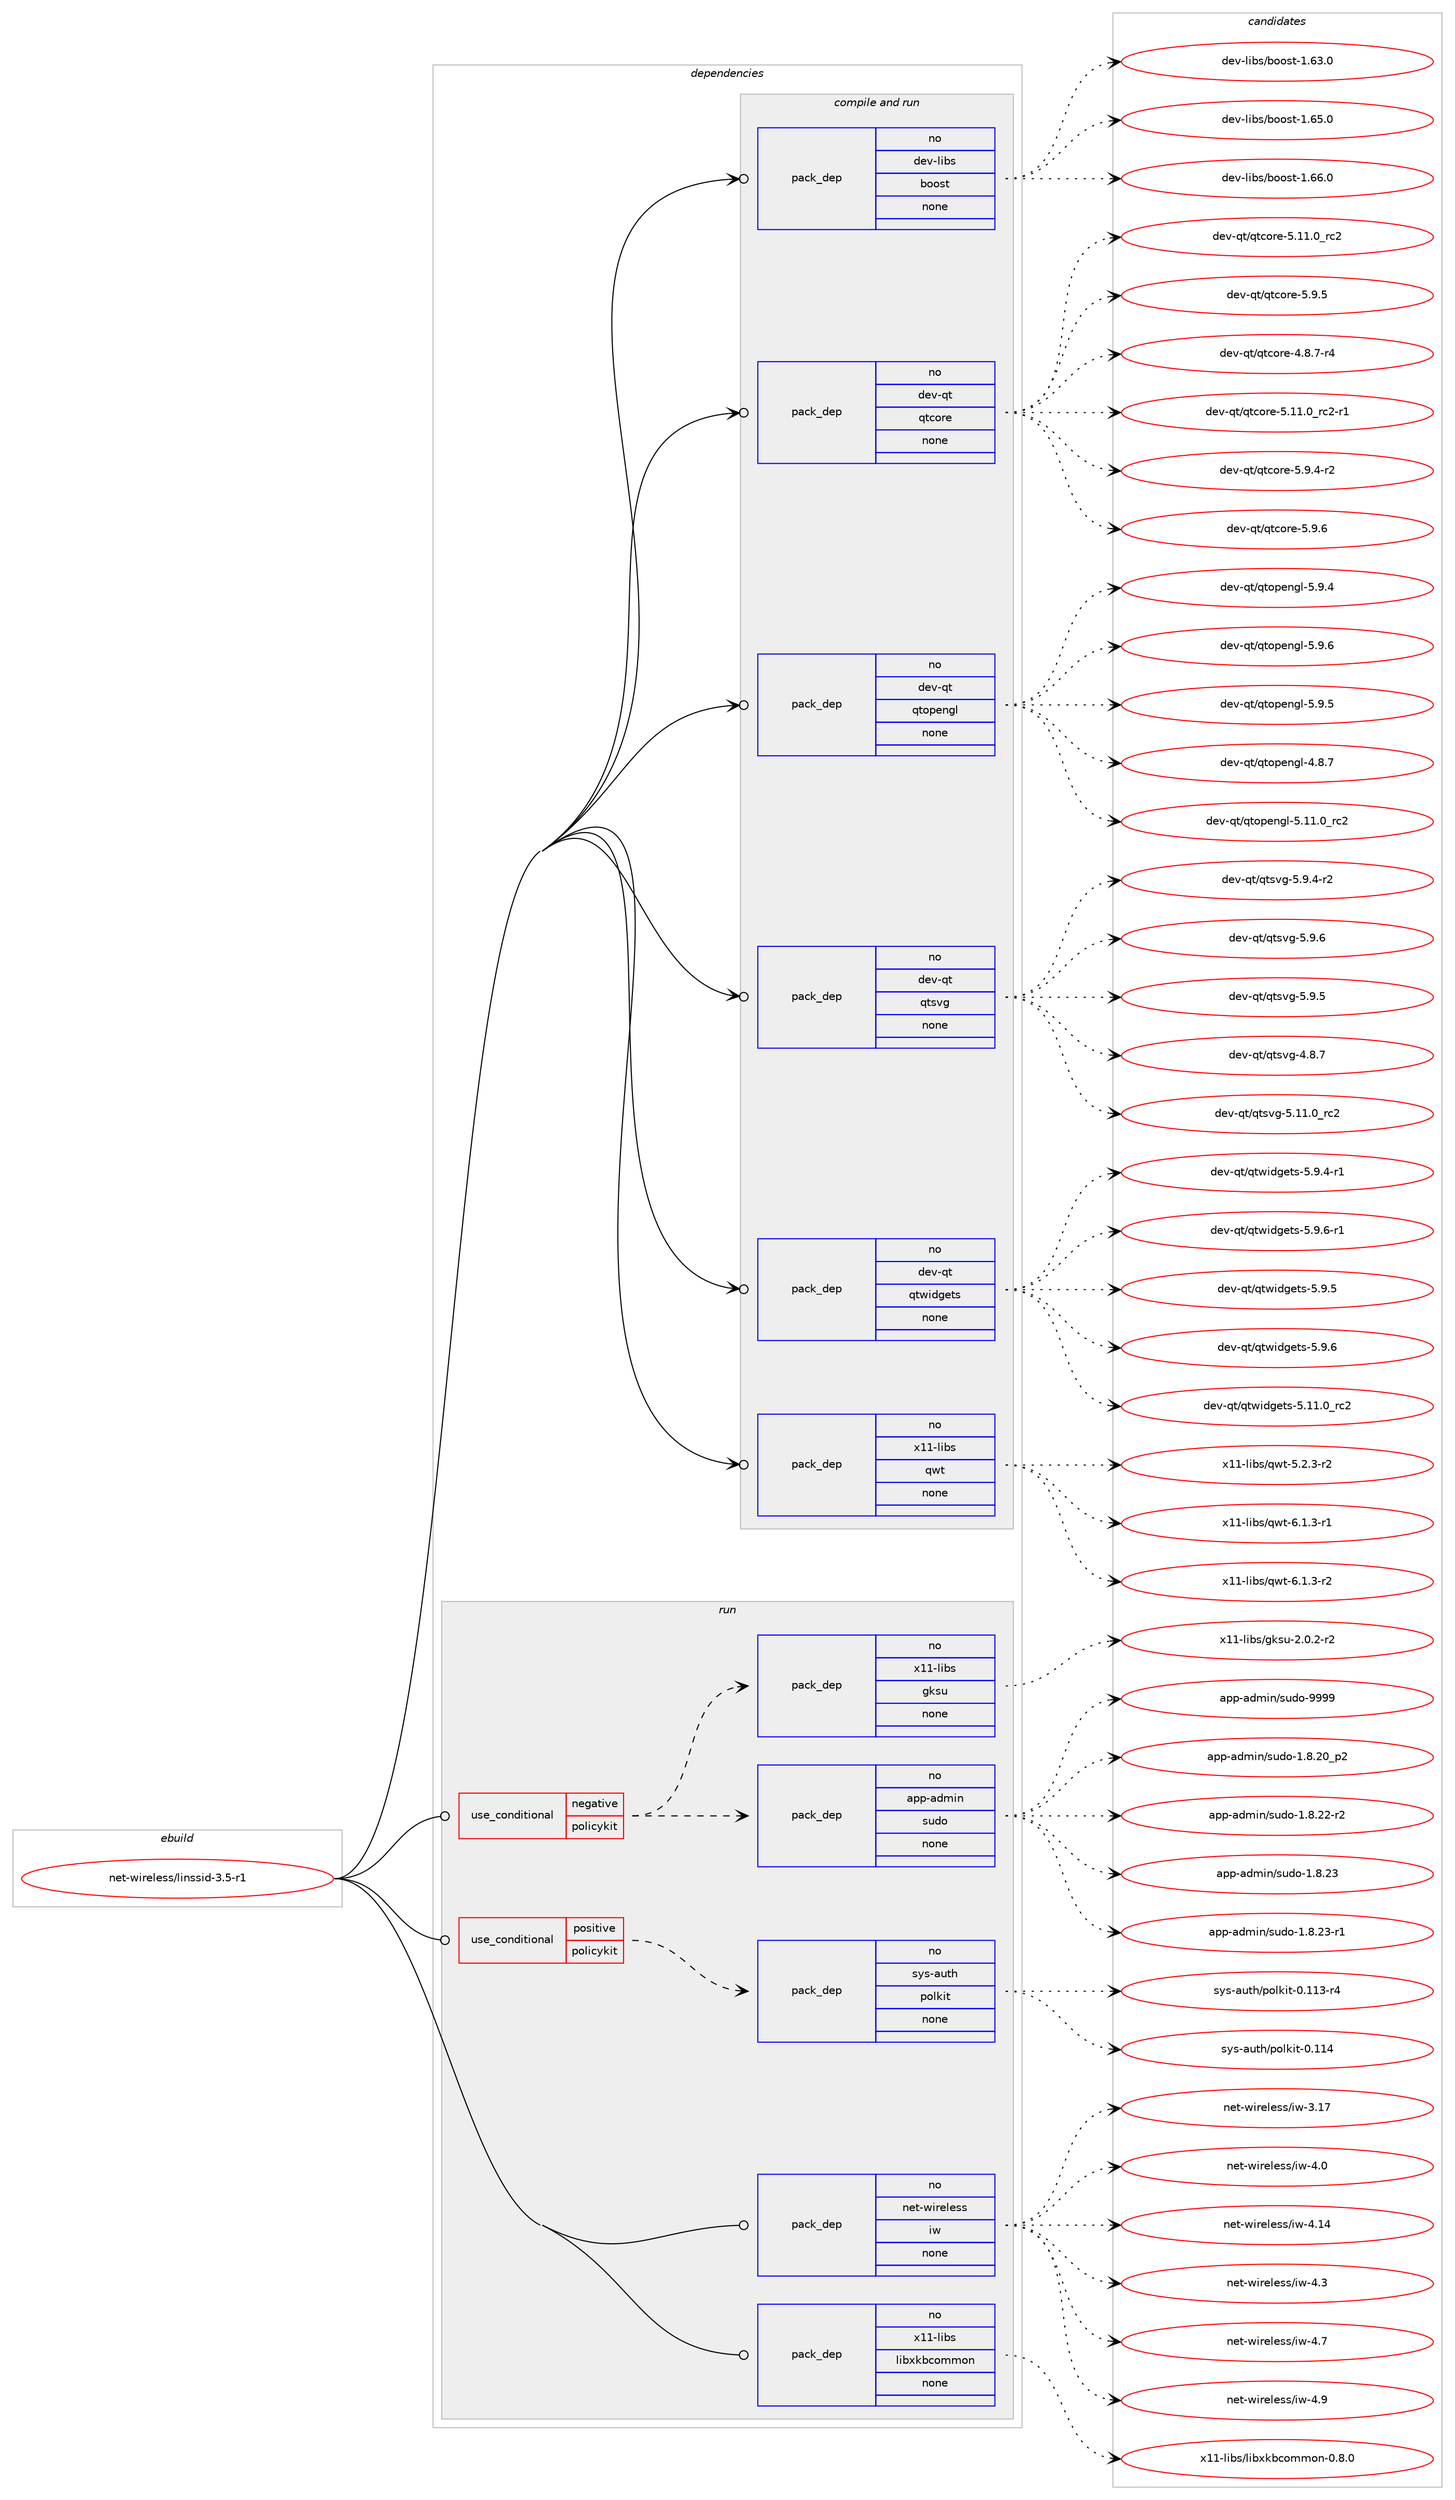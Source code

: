 digraph prolog {

# *************
# Graph options
# *************

newrank=true;
concentrate=true;
compound=true;
graph [rankdir=LR,fontname=Helvetica,fontsize=10,ranksep=1.5];#, ranksep=2.5, nodesep=0.2];
edge  [arrowhead=vee];
node  [fontname=Helvetica,fontsize=10];

# **********
# The ebuild
# **********

subgraph cluster_leftcol {
color=gray;
rank=same;
label=<<i>ebuild</i>>;
id [label="net-wireless/linssid-3.5-r1", color=red, width=4, href="../net-wireless/linssid-3.5-r1.svg"];
}

# ****************
# The dependencies
# ****************

subgraph cluster_midcol {
color=gray;
label=<<i>dependencies</i>>;
subgraph cluster_compile {
fillcolor="#eeeeee";
style=filled;
label=<<i>compile</i>>;
}
subgraph cluster_compileandrun {
fillcolor="#eeeeee";
style=filled;
label=<<i>compile and run</i>>;
subgraph pack1550 {
dependency2285 [label=<<TABLE BORDER="0" CELLBORDER="1" CELLSPACING="0" CELLPADDING="4" WIDTH="220"><TR><TD ROWSPAN="6" CELLPADDING="30">pack_dep</TD></TR><TR><TD WIDTH="110">no</TD></TR><TR><TD>dev-libs</TD></TR><TR><TD>boost</TD></TR><TR><TD>none</TD></TR><TR><TD></TD></TR></TABLE>>, shape=none, color=blue];
}
id:e -> dependency2285:w [weight=20,style="solid",arrowhead="odotvee"];
subgraph pack1551 {
dependency2286 [label=<<TABLE BORDER="0" CELLBORDER="1" CELLSPACING="0" CELLPADDING="4" WIDTH="220"><TR><TD ROWSPAN="6" CELLPADDING="30">pack_dep</TD></TR><TR><TD WIDTH="110">no</TD></TR><TR><TD>dev-qt</TD></TR><TR><TD>qtcore</TD></TR><TR><TD>none</TD></TR><TR><TD></TD></TR></TABLE>>, shape=none, color=blue];
}
id:e -> dependency2286:w [weight=20,style="solid",arrowhead="odotvee"];
subgraph pack1552 {
dependency2287 [label=<<TABLE BORDER="0" CELLBORDER="1" CELLSPACING="0" CELLPADDING="4" WIDTH="220"><TR><TD ROWSPAN="6" CELLPADDING="30">pack_dep</TD></TR><TR><TD WIDTH="110">no</TD></TR><TR><TD>dev-qt</TD></TR><TR><TD>qtopengl</TD></TR><TR><TD>none</TD></TR><TR><TD></TD></TR></TABLE>>, shape=none, color=blue];
}
id:e -> dependency2287:w [weight=20,style="solid",arrowhead="odotvee"];
subgraph pack1553 {
dependency2288 [label=<<TABLE BORDER="0" CELLBORDER="1" CELLSPACING="0" CELLPADDING="4" WIDTH="220"><TR><TD ROWSPAN="6" CELLPADDING="30">pack_dep</TD></TR><TR><TD WIDTH="110">no</TD></TR><TR><TD>dev-qt</TD></TR><TR><TD>qtsvg</TD></TR><TR><TD>none</TD></TR><TR><TD></TD></TR></TABLE>>, shape=none, color=blue];
}
id:e -> dependency2288:w [weight=20,style="solid",arrowhead="odotvee"];
subgraph pack1554 {
dependency2289 [label=<<TABLE BORDER="0" CELLBORDER="1" CELLSPACING="0" CELLPADDING="4" WIDTH="220"><TR><TD ROWSPAN="6" CELLPADDING="30">pack_dep</TD></TR><TR><TD WIDTH="110">no</TD></TR><TR><TD>dev-qt</TD></TR><TR><TD>qtwidgets</TD></TR><TR><TD>none</TD></TR><TR><TD></TD></TR></TABLE>>, shape=none, color=blue];
}
id:e -> dependency2289:w [weight=20,style="solid",arrowhead="odotvee"];
subgraph pack1555 {
dependency2290 [label=<<TABLE BORDER="0" CELLBORDER="1" CELLSPACING="0" CELLPADDING="4" WIDTH="220"><TR><TD ROWSPAN="6" CELLPADDING="30">pack_dep</TD></TR><TR><TD WIDTH="110">no</TD></TR><TR><TD>x11-libs</TD></TR><TR><TD>qwt</TD></TR><TR><TD>none</TD></TR><TR><TD></TD></TR></TABLE>>, shape=none, color=blue];
}
id:e -> dependency2290:w [weight=20,style="solid",arrowhead="odotvee"];
}
subgraph cluster_run {
fillcolor="#eeeeee";
style=filled;
label=<<i>run</i>>;
subgraph cond695 {
dependency2291 [label=<<TABLE BORDER="0" CELLBORDER="1" CELLSPACING="0" CELLPADDING="4"><TR><TD ROWSPAN="3" CELLPADDING="10">use_conditional</TD></TR><TR><TD>negative</TD></TR><TR><TD>policykit</TD></TR></TABLE>>, shape=none, color=red];
subgraph pack1556 {
dependency2292 [label=<<TABLE BORDER="0" CELLBORDER="1" CELLSPACING="0" CELLPADDING="4" WIDTH="220"><TR><TD ROWSPAN="6" CELLPADDING="30">pack_dep</TD></TR><TR><TD WIDTH="110">no</TD></TR><TR><TD>app-admin</TD></TR><TR><TD>sudo</TD></TR><TR><TD>none</TD></TR><TR><TD></TD></TR></TABLE>>, shape=none, color=blue];
}
dependency2291:e -> dependency2292:w [weight=20,style="dashed",arrowhead="vee"];
subgraph pack1557 {
dependency2293 [label=<<TABLE BORDER="0" CELLBORDER="1" CELLSPACING="0" CELLPADDING="4" WIDTH="220"><TR><TD ROWSPAN="6" CELLPADDING="30">pack_dep</TD></TR><TR><TD WIDTH="110">no</TD></TR><TR><TD>x11-libs</TD></TR><TR><TD>gksu</TD></TR><TR><TD>none</TD></TR><TR><TD></TD></TR></TABLE>>, shape=none, color=blue];
}
dependency2291:e -> dependency2293:w [weight=20,style="dashed",arrowhead="vee"];
}
id:e -> dependency2291:w [weight=20,style="solid",arrowhead="odot"];
subgraph cond696 {
dependency2294 [label=<<TABLE BORDER="0" CELLBORDER="1" CELLSPACING="0" CELLPADDING="4"><TR><TD ROWSPAN="3" CELLPADDING="10">use_conditional</TD></TR><TR><TD>positive</TD></TR><TR><TD>policykit</TD></TR></TABLE>>, shape=none, color=red];
subgraph pack1558 {
dependency2295 [label=<<TABLE BORDER="0" CELLBORDER="1" CELLSPACING="0" CELLPADDING="4" WIDTH="220"><TR><TD ROWSPAN="6" CELLPADDING="30">pack_dep</TD></TR><TR><TD WIDTH="110">no</TD></TR><TR><TD>sys-auth</TD></TR><TR><TD>polkit</TD></TR><TR><TD>none</TD></TR><TR><TD></TD></TR></TABLE>>, shape=none, color=blue];
}
dependency2294:e -> dependency2295:w [weight=20,style="dashed",arrowhead="vee"];
}
id:e -> dependency2294:w [weight=20,style="solid",arrowhead="odot"];
subgraph pack1559 {
dependency2296 [label=<<TABLE BORDER="0" CELLBORDER="1" CELLSPACING="0" CELLPADDING="4" WIDTH="220"><TR><TD ROWSPAN="6" CELLPADDING="30">pack_dep</TD></TR><TR><TD WIDTH="110">no</TD></TR><TR><TD>net-wireless</TD></TR><TR><TD>iw</TD></TR><TR><TD>none</TD></TR><TR><TD></TD></TR></TABLE>>, shape=none, color=blue];
}
id:e -> dependency2296:w [weight=20,style="solid",arrowhead="odot"];
subgraph pack1560 {
dependency2297 [label=<<TABLE BORDER="0" CELLBORDER="1" CELLSPACING="0" CELLPADDING="4" WIDTH="220"><TR><TD ROWSPAN="6" CELLPADDING="30">pack_dep</TD></TR><TR><TD WIDTH="110">no</TD></TR><TR><TD>x11-libs</TD></TR><TR><TD>libxkbcommon</TD></TR><TR><TD>none</TD></TR><TR><TD></TD></TR></TABLE>>, shape=none, color=blue];
}
id:e -> dependency2297:w [weight=20,style="solid",arrowhead="odot"];
}
}

# **************
# The candidates
# **************

subgraph cluster_choices {
rank=same;
color=gray;
label=<<i>candidates</i>>;

subgraph choice1550 {
color=black;
nodesep=1;
choice1001011184510810598115479811111111511645494654514648 [label="dev-libs/boost-1.63.0", color=red, width=4,href="../dev-libs/boost-1.63.0.svg"];
choice1001011184510810598115479811111111511645494654534648 [label="dev-libs/boost-1.65.0", color=red, width=4,href="../dev-libs/boost-1.65.0.svg"];
choice1001011184510810598115479811111111511645494654544648 [label="dev-libs/boost-1.66.0", color=red, width=4,href="../dev-libs/boost-1.66.0.svg"];
dependency2285:e -> choice1001011184510810598115479811111111511645494654514648:w [style=dotted,weight="100"];
dependency2285:e -> choice1001011184510810598115479811111111511645494654534648:w [style=dotted,weight="100"];
dependency2285:e -> choice1001011184510810598115479811111111511645494654544648:w [style=dotted,weight="100"];
}
subgraph choice1551 {
color=black;
nodesep=1;
choice10010111845113116471131169911111410145534649494648951149950 [label="dev-qt/qtcore-5.11.0_rc2", color=red, width=4,href="../dev-qt/qtcore-5.11.0_rc2.svg"];
choice100101118451131164711311699111114101455346574653 [label="dev-qt/qtcore-5.9.5", color=red, width=4,href="../dev-qt/qtcore-5.9.5.svg"];
choice1001011184511311647113116991111141014552465646554511452 [label="dev-qt/qtcore-4.8.7-r4", color=red, width=4,href="../dev-qt/qtcore-4.8.7-r4.svg"];
choice100101118451131164711311699111114101455346494946489511499504511449 [label="dev-qt/qtcore-5.11.0_rc2-r1", color=red, width=4,href="../dev-qt/qtcore-5.11.0_rc2-r1.svg"];
choice1001011184511311647113116991111141014553465746524511450 [label="dev-qt/qtcore-5.9.4-r2", color=red, width=4,href="../dev-qt/qtcore-5.9.4-r2.svg"];
choice100101118451131164711311699111114101455346574654 [label="dev-qt/qtcore-5.9.6", color=red, width=4,href="../dev-qt/qtcore-5.9.6.svg"];
dependency2286:e -> choice10010111845113116471131169911111410145534649494648951149950:w [style=dotted,weight="100"];
dependency2286:e -> choice100101118451131164711311699111114101455346574653:w [style=dotted,weight="100"];
dependency2286:e -> choice1001011184511311647113116991111141014552465646554511452:w [style=dotted,weight="100"];
dependency2286:e -> choice100101118451131164711311699111114101455346494946489511499504511449:w [style=dotted,weight="100"];
dependency2286:e -> choice1001011184511311647113116991111141014553465746524511450:w [style=dotted,weight="100"];
dependency2286:e -> choice100101118451131164711311699111114101455346574654:w [style=dotted,weight="100"];
}
subgraph choice1552 {
color=black;
nodesep=1;
choice1001011184511311647113116111112101110103108455346574653 [label="dev-qt/qtopengl-5.9.5", color=red, width=4,href="../dev-qt/qtopengl-5.9.5.svg"];
choice1001011184511311647113116111112101110103108455246564655 [label="dev-qt/qtopengl-4.8.7", color=red, width=4,href="../dev-qt/qtopengl-4.8.7.svg"];
choice100101118451131164711311611111210111010310845534649494648951149950 [label="dev-qt/qtopengl-5.11.0_rc2", color=red, width=4,href="../dev-qt/qtopengl-5.11.0_rc2.svg"];
choice1001011184511311647113116111112101110103108455346574652 [label="dev-qt/qtopengl-5.9.4", color=red, width=4,href="../dev-qt/qtopengl-5.9.4.svg"];
choice1001011184511311647113116111112101110103108455346574654 [label="dev-qt/qtopengl-5.9.6", color=red, width=4,href="../dev-qt/qtopengl-5.9.6.svg"];
dependency2287:e -> choice1001011184511311647113116111112101110103108455346574653:w [style=dotted,weight="100"];
dependency2287:e -> choice1001011184511311647113116111112101110103108455246564655:w [style=dotted,weight="100"];
dependency2287:e -> choice100101118451131164711311611111210111010310845534649494648951149950:w [style=dotted,weight="100"];
dependency2287:e -> choice1001011184511311647113116111112101110103108455346574652:w [style=dotted,weight="100"];
dependency2287:e -> choice1001011184511311647113116111112101110103108455346574654:w [style=dotted,weight="100"];
}
subgraph choice1553 {
color=black;
nodesep=1;
choice1001011184511311647113116115118103455346574653 [label="dev-qt/qtsvg-5.9.5", color=red, width=4,href="../dev-qt/qtsvg-5.9.5.svg"];
choice1001011184511311647113116115118103455246564655 [label="dev-qt/qtsvg-4.8.7", color=red, width=4,href="../dev-qt/qtsvg-4.8.7.svg"];
choice100101118451131164711311611511810345534649494648951149950 [label="dev-qt/qtsvg-5.11.0_rc2", color=red, width=4,href="../dev-qt/qtsvg-5.11.0_rc2.svg"];
choice10010111845113116471131161151181034553465746524511450 [label="dev-qt/qtsvg-5.9.4-r2", color=red, width=4,href="../dev-qt/qtsvg-5.9.4-r2.svg"];
choice1001011184511311647113116115118103455346574654 [label="dev-qt/qtsvg-5.9.6", color=red, width=4,href="../dev-qt/qtsvg-5.9.6.svg"];
dependency2288:e -> choice1001011184511311647113116115118103455346574653:w [style=dotted,weight="100"];
dependency2288:e -> choice1001011184511311647113116115118103455246564655:w [style=dotted,weight="100"];
dependency2288:e -> choice100101118451131164711311611511810345534649494648951149950:w [style=dotted,weight="100"];
dependency2288:e -> choice10010111845113116471131161151181034553465746524511450:w [style=dotted,weight="100"];
dependency2288:e -> choice1001011184511311647113116115118103455346574654:w [style=dotted,weight="100"];
}
subgraph choice1554 {
color=black;
nodesep=1;
choice1001011184511311647113116119105100103101116115455346574653 [label="dev-qt/qtwidgets-5.9.5", color=red, width=4,href="../dev-qt/qtwidgets-5.9.5.svg"];
choice1001011184511311647113116119105100103101116115455346574654 [label="dev-qt/qtwidgets-5.9.6", color=red, width=4,href="../dev-qt/qtwidgets-5.9.6.svg"];
choice100101118451131164711311611910510010310111611545534649494648951149950 [label="dev-qt/qtwidgets-5.11.0_rc2", color=red, width=4,href="../dev-qt/qtwidgets-5.11.0_rc2.svg"];
choice10010111845113116471131161191051001031011161154553465746524511449 [label="dev-qt/qtwidgets-5.9.4-r1", color=red, width=4,href="../dev-qt/qtwidgets-5.9.4-r1.svg"];
choice10010111845113116471131161191051001031011161154553465746544511449 [label="dev-qt/qtwidgets-5.9.6-r1", color=red, width=4,href="../dev-qt/qtwidgets-5.9.6-r1.svg"];
dependency2289:e -> choice1001011184511311647113116119105100103101116115455346574653:w [style=dotted,weight="100"];
dependency2289:e -> choice1001011184511311647113116119105100103101116115455346574654:w [style=dotted,weight="100"];
dependency2289:e -> choice100101118451131164711311611910510010310111611545534649494648951149950:w [style=dotted,weight="100"];
dependency2289:e -> choice10010111845113116471131161191051001031011161154553465746524511449:w [style=dotted,weight="100"];
dependency2289:e -> choice10010111845113116471131161191051001031011161154553465746544511449:w [style=dotted,weight="100"];
}
subgraph choice1555 {
color=black;
nodesep=1;
choice12049494510810598115471131191164553465046514511450 [label="x11-libs/qwt-5.2.3-r2", color=red, width=4,href="../x11-libs/qwt-5.2.3-r2.svg"];
choice12049494510810598115471131191164554464946514511449 [label="x11-libs/qwt-6.1.3-r1", color=red, width=4,href="../x11-libs/qwt-6.1.3-r1.svg"];
choice12049494510810598115471131191164554464946514511450 [label="x11-libs/qwt-6.1.3-r2", color=red, width=4,href="../x11-libs/qwt-6.1.3-r2.svg"];
dependency2290:e -> choice12049494510810598115471131191164553465046514511450:w [style=dotted,weight="100"];
dependency2290:e -> choice12049494510810598115471131191164554464946514511449:w [style=dotted,weight="100"];
dependency2290:e -> choice12049494510810598115471131191164554464946514511450:w [style=dotted,weight="100"];
}
subgraph choice1556 {
color=black;
nodesep=1;
choice97112112459710010910511047115117100111454946564650489511250 [label="app-admin/sudo-1.8.20_p2", color=red, width=4,href="../app-admin/sudo-1.8.20_p2.svg"];
choice97112112459710010910511047115117100111454946564650504511450 [label="app-admin/sudo-1.8.22-r2", color=red, width=4,href="../app-admin/sudo-1.8.22-r2.svg"];
choice9711211245971001091051104711511710011145494656465051 [label="app-admin/sudo-1.8.23", color=red, width=4,href="../app-admin/sudo-1.8.23.svg"];
choice97112112459710010910511047115117100111454946564650514511449 [label="app-admin/sudo-1.8.23-r1", color=red, width=4,href="../app-admin/sudo-1.8.23-r1.svg"];
choice971121124597100109105110471151171001114557575757 [label="app-admin/sudo-9999", color=red, width=4,href="../app-admin/sudo-9999.svg"];
dependency2292:e -> choice97112112459710010910511047115117100111454946564650489511250:w [style=dotted,weight="100"];
dependency2292:e -> choice97112112459710010910511047115117100111454946564650504511450:w [style=dotted,weight="100"];
dependency2292:e -> choice9711211245971001091051104711511710011145494656465051:w [style=dotted,weight="100"];
dependency2292:e -> choice97112112459710010910511047115117100111454946564650514511449:w [style=dotted,weight="100"];
dependency2292:e -> choice971121124597100109105110471151171001114557575757:w [style=dotted,weight="100"];
}
subgraph choice1557 {
color=black;
nodesep=1;
choice12049494510810598115471031071151174550464846504511450 [label="x11-libs/gksu-2.0.2-r2", color=red, width=4,href="../x11-libs/gksu-2.0.2-r2.svg"];
dependency2293:e -> choice12049494510810598115471031071151174550464846504511450:w [style=dotted,weight="100"];
}
subgraph choice1558 {
color=black;
nodesep=1;
choice1151211154597117116104471121111081071051164548464949514511452 [label="sys-auth/polkit-0.113-r4", color=red, width=4,href="../sys-auth/polkit-0.113-r4.svg"];
choice115121115459711711610447112111108107105116454846494952 [label="sys-auth/polkit-0.114", color=red, width=4,href="../sys-auth/polkit-0.114.svg"];
dependency2295:e -> choice1151211154597117116104471121111081071051164548464949514511452:w [style=dotted,weight="100"];
dependency2295:e -> choice115121115459711711610447112111108107105116454846494952:w [style=dotted,weight="100"];
}
subgraph choice1559 {
color=black;
nodesep=1;
choice11010111645119105114101108101115115471051194551464955 [label="net-wireless/iw-3.17", color=red, width=4,href="../net-wireless/iw-3.17.svg"];
choice110101116451191051141011081011151154710511945524648 [label="net-wireless/iw-4.0", color=red, width=4,href="../net-wireless/iw-4.0.svg"];
choice11010111645119105114101108101115115471051194552464952 [label="net-wireless/iw-4.14", color=red, width=4,href="../net-wireless/iw-4.14.svg"];
choice110101116451191051141011081011151154710511945524651 [label="net-wireless/iw-4.3", color=red, width=4,href="../net-wireless/iw-4.3.svg"];
choice110101116451191051141011081011151154710511945524655 [label="net-wireless/iw-4.7", color=red, width=4,href="../net-wireless/iw-4.7.svg"];
choice110101116451191051141011081011151154710511945524657 [label="net-wireless/iw-4.9", color=red, width=4,href="../net-wireless/iw-4.9.svg"];
dependency2296:e -> choice11010111645119105114101108101115115471051194551464955:w [style=dotted,weight="100"];
dependency2296:e -> choice110101116451191051141011081011151154710511945524648:w [style=dotted,weight="100"];
dependency2296:e -> choice11010111645119105114101108101115115471051194552464952:w [style=dotted,weight="100"];
dependency2296:e -> choice110101116451191051141011081011151154710511945524651:w [style=dotted,weight="100"];
dependency2296:e -> choice110101116451191051141011081011151154710511945524655:w [style=dotted,weight="100"];
dependency2296:e -> choice110101116451191051141011081011151154710511945524657:w [style=dotted,weight="100"];
}
subgraph choice1560 {
color=black;
nodesep=1;
choice1204949451081059811547108105981201079899111109109111110454846564648 [label="x11-libs/libxkbcommon-0.8.0", color=red, width=4,href="../x11-libs/libxkbcommon-0.8.0.svg"];
dependency2297:e -> choice1204949451081059811547108105981201079899111109109111110454846564648:w [style=dotted,weight="100"];
}
}

}
